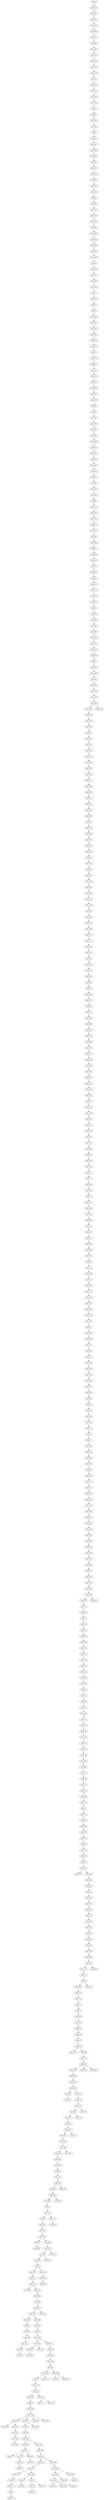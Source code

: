 digraph gen_erdos_ren_500_dfs_i {
  nodo_151 -> nodo_235;
  nodo_264 -> nodo_148;
  nodo_474 -> nodo_298;
  nodo_344 -> nodo_223;
  nodo_487 -> nodo_33;
  nodo_359 -> nodo_74;
  nodo_135 -> nodo_352;
  nodo_405 -> nodo_58;
  nodo_238 -> nodo_414;
  nodo_216 -> nodo_233;
  nodo_452 -> nodo_40;
  nodo_434 -> nodo_384;
  nodo_348 -> nodo_56;
  nodo_201 -> nodo_245;
  nodo_168 -> nodo_185;
  nodo_200 -> nodo_36;
  nodo_12 -> nodo_321;
  nodo_67 -> nodo_226;
  nodo_120 -> nodo_26;
  nodo_292 -> nodo_60;
  nodo_391 -> nodo_337;
  nodo_280 -> nodo_279;
  nodo_52 -> nodo_358;
  nodo_489 -> nodo_277;
  nodo_158 -> nodo_477;
  nodo_28 -> nodo_364;
  nodo_154 -> nodo_42;
  nodo_217 -> nodo_292;
  nodo_286 -> nodo_314;
  nodo_281 -> nodo_20;
  nodo_323 -> nodo_197;
  nodo_450 -> nodo_96;
  nodo_191 -> nodo_127;
  nodo_271 -> nodo_206;
  nodo_337 -> nodo_37;
  nodo_361 -> nodo_140;
  nodo_284 -> nodo_5;
  nodo_35 -> nodo_324;
  nodo_262 -> nodo_310;
  nodo_17 -> nodo_6;
  nodo_383 -> nodo_7;
  nodo_36 -> nodo_136;
  nodo_273 -> nodo_290;
  nodo_198 -> nodo_85;
  nodo_182 -> nodo_240;
  nodo_157 -> nodo_438;
  nodo_404 -> nodo_65;
  nodo_175 -> nodo_173;
  nodo_368 -> nodo_243;
  nodo_4 -> nodo_227;
  nodo_21 -> nodo_259;
  nodo_448 -> nodo_200;
  nodo_135 -> nodo_483;
  nodo_152 -> nodo_123;
  nodo_234 -> nodo_54;
  nodo_345 -> nodo_151;
  nodo_127 -> nodo_381;
  nodo_49 -> nodo_402;
  nodo_59 -> nodo_335;
  nodo_367 -> nodo_458;
  nodo_411 -> nodo_285;
  nodo_248 -> nodo_112;
  nodo_240 -> nodo_395;
  nodo_73 -> nodo_97;
  nodo_449 -> nodo_128;
  nodo_497 -> nodo_167;
  nodo_239 -> nodo_147;
  nodo_279 -> nodo_174;
  nodo_139 -> nodo_92;
  nodo_30 -> nodo_244;
  nodo_306 -> nodo_480;
  nodo_314 -> nodo_366;
  nodo_202 -> nodo_492;
  nodo_392 -> nodo_178;
  nodo_362 -> nodo_265;
  nodo_426 -> nodo_187;
  nodo_360 -> nodo_410;
  nodo_330 -> nodo_479;
  nodo_399 -> nodo_397;
  nodo_308 -> nodo_4;
  nodo_149 -> nodo_211;
  nodo_20 -> nodo_247;
  nodo_313 -> nodo_393;
  nodo_495 -> nodo_348;
  nodo_326 -> nodo_411;
  nodo_480 -> nodo_131;
  nodo_441 -> nodo_271;
  nodo_27 -> nodo_8;
  nodo_85 -> nodo_372;
  nodo_457 -> nodo_288;
  nodo_128 -> nodo_354;
  nodo_487 -> nodo_400;
  nodo_424 -> nodo_466;
  nodo_346 -> nodo_255;
  nodo_110 -> nodo_426;
  nodo_49 -> nodo_424;
  nodo_92 -> nodo_286;
  nodo_9 -> nodo_71;
  nodo_391 -> nodo_263;
  nodo_165 -> nodo_15;
  nodo_246 -> nodo_57;
  nodo_134 -> nodo_497;
  nodo_225 -> nodo_34;
  nodo_15 -> nodo_9;
  nodo_26 -> nodo_404;
  nodo_13 -> nodo_220;
  nodo_86 -> nodo_89;
  nodo_128 -> nodo_387;
  nodo_0 -> nodo_156;
  nodo_38 -> nodo_16;
  nodo_131 -> nodo_38;
  nodo_29 -> nodo_141;
  nodo_218 -> nodo_383;
  nodo_420 -> nodo_133;
  nodo_492 -> nodo_190;
  nodo_99 -> nodo_116;
  nodo_425 -> nodo_398;
  nodo_398 -> nodo_326;
  nodo_119 -> nodo_409;
  nodo_76 -> nodo_301;
  nodo_416 -> nodo_64;
  nodo_402 -> nodo_101;
  nodo_384 -> nodo_135;
  nodo_68 -> nodo_272;
  nodo_50 -> nodo_418;
  nodo_66 -> nodo_442;
  nodo_473 -> nodo_472;
  nodo_222 -> nodo_318;
  nodo_112 -> nodo_114;
  nodo_14 -> nodo_149;
  nodo_462 -> nodo_47;
  nodo_18 -> nodo_105;
  nodo_312 -> nodo_155;
  nodo_455 -> nodo_487;
  nodo_81 -> nodo_98;
  nodo_375 -> nodo_169;
  nodo_35 -> nodo_389;
  nodo_102 -> nodo_248;
  nodo_245 -> nodo_210;
  nodo_449 -> nodo_32;
  nodo_180 -> nodo_208;
  nodo_403 -> nodo_448;
  nodo_428 -> nodo_157;
  nodo_77 -> nodo_461;
  nodo_25 -> nodo_300;
  nodo_355 -> nodo_144;
  nodo_414 -> nodo_61;
  nodo_173 -> nodo_246;
  nodo_169 -> nodo_283;
  nodo_45 -> nodo_443;
  nodo_282 -> nodo_382;
  nodo_498 -> nodo_373;
  nodo_69 -> nodo_457;
  nodo_170 -> nodo_3;
  nodo_301 -> nodo_28;
  nodo_63 -> nodo_158;
  nodo_125 -> nodo_219;
  nodo_325 -> nodo_309;
  nodo_181 -> nodo_41;
  nodo_162 -> nodo_161;
  nodo_227 -> nodo_273;
  nodo_105 -> nodo_224;
  nodo_190 -> nodo_175;
  nodo_105 -> nodo_469;
  nodo_460 -> nodo_53;
  nodo_148 -> nodo_117;
  nodo_227 -> nodo_12;
  nodo_118 -> nodo_376;
  nodo_6 -> nodo_468;
  nodo_206 -> nodo_252;
  nodo_133 -> nodo_370;
  nodo_201 -> nodo_307;
  nodo_203 -> nodo_236;
  nodo_278 -> nodo_183;
  nodo_373 -> nodo_336;
  nodo_235 -> nodo_182;
  nodo_289 -> nodo_230;
  nodo_176 -> nodo_129;
  nodo_121 -> nodo_66;
  nodo_218 -> nodo_340;
  nodo_188 -> nodo_330;
  nodo_83 -> nodo_49;
  nodo_277 -> nodo_275;
  nodo_130 -> nodo_343;
  nodo_40 -> nodo_83;
  nodo_147 -> nodo_203;
  nodo_61 -> nodo_344;
  nodo_54 -> nodo_325;
  nodo_132 -> nodo_339;
  nodo_3 -> nodo_435;
  nodo_74 -> nodo_345;
  nodo_19 -> nodo_489;
  nodo_469 -> nodo_311;
  nodo_135 -> nodo_48;
  nodo_440 -> nodo_488;
  nodo_369 -> nodo_320;
  nodo_419 -> nodo_361;
  nodo_447 -> nodo_495;
  nodo_311 -> nodo_453;
  nodo_419 -> nodo_433;
  nodo_353 -> nodo_229;
  nodo_204 -> nodo_267;
  nodo_53 -> nodo_473;
  nodo_78 -> nodo_186;
  nodo_126 -> nodo_110;
  nodo_252 -> nodo_205;
  nodo_461 -> nodo_281;
  nodo_7 -> nodo_284;
  nodo_410 -> nodo_313;
  nodo_5 -> nodo_437;
  nodo_210 -> nodo_261;
  nodo_60 -> nodo_386;
  nodo_476 -> nodo_152;
  nodo_247 -> nodo_493;
  nodo_75 -> nodo_126;
  nodo_153 -> nodo_270;
  nodo_453 -> nodo_422;
  nodo_80 -> nodo_209;
  nodo_111 -> nodo_375;
  nodo_90 -> nodo_293;
  nodo_389 -> nodo_417;
  nodo_98 -> nodo_256;
  nodo_144 -> nodo_51;
  nodo_274 -> nodo_113;
  nodo_295 -> nodo_13;
  nodo_283 -> nodo_299;
  nodo_189 -> nodo_106;
  nodo_269 -> nodo_268;
  nodo_449 -> nodo_390;
  nodo_174 -> nodo_484;
  nodo_6 -> nodo_145;
  nodo_11 -> nodo_377;
  nodo_82 -> nodo_143;
  nodo_434 -> nodo_162;
  nodo_389 -> nodo_322;
  nodo_260 -> nodo_391;
  nodo_437 -> nodo_22;
  nodo_232 -> nodo_369;
  nodo_496 -> nodo_449;
  nodo_397 -> nodo_380;
  nodo_225 -> nodo_212;
  nodo_381 -> nodo_346;
  nodo_449 -> nodo_160;
  nodo_374 -> nodo_439;
  nodo_413 -> nodo_78;
  nodo_327 -> nodo_399;
  nodo_166 -> nodo_405;
  nodo_155 -> nodo_79;
  nodo_275 -> nodo_250;
  nodo_268 -> nodo_342;
  nodo_481 -> nodo_67;
  nodo_72 -> nodo_84;
  nodo_233 -> nodo_168;
  nodo_379 -> nodo_462;
  nodo_349 -> nodo_287;
  nodo_355 -> nodo_432;
  nodo_481 -> nodo_50;
  nodo_212 -> nodo_102;
  nodo_194 -> nodo_68;
  nodo_230 -> nodo_194;
  nodo_47 -> nodo_327;
  nodo_365 -> nodo_76;
  nodo_95 -> nodo_463;
  nodo_146 -> nodo_440;
  nodo_114 -> nodo_416;
  nodo_244 -> nodo_360;
  nodo_412 -> nodo_415;
  nodo_376 -> nodo_86;
  nodo_310 -> nodo_19;
  nodo_453 -> nodo_103;
  nodo_459 -> nodo_312;
  nodo_32 -> nodo_329;
  nodo_470 -> nodo_146;
  nodo_318 -> nodo_94;
  nodo_1 -> nodo_228;
  nodo_356 -> nodo_464;
  nodo_319 -> nodo_63;
  nodo_249 -> nodo_408;
  nodo_300 -> nodo_429;
  nodo_332 -> nodo_456;
  nodo_58 -> nodo_14;
  nodo_484 -> nodo_347;
  nodo_40 -> nodo_104;
  nodo_211 -> nodo_406;
  nodo_32 -> nodo_81;
  nodo_315 -> nodo_428;
  nodo_253 -> nodo_154;
  nodo_453 -> nodo_499;
  nodo_243 -> nodo_341;
  nodo_65 -> nodo_180;
  nodo_171 -> nodo_234;
  nodo_276 -> nodo_374;
  nodo_73 -> nodo_385;
  nodo_454 -> nodo_176;
  nodo_108 -> nodo_282;
  nodo_446 -> nodo_295;
  nodo_456 -> nodo_82;
  nodo_387 -> nodo_232;
  nodo_2 -> nodo_357;
  nodo_468 -> nodo_115;
  nodo_422 -> nodo_289;
  nodo_364 -> nodo_269;
  nodo_43 -> nodo_70;
  nodo_8 -> nodo_444;
  nodo_178 -> nodo_363;
  nodo_388 -> nodo_80;
  nodo_445 -> nodo_88;
  nodo_335 -> nodo_184;
  nodo_302 -> nodo_159;
  nodo_380 -> nodo_239;
  nodo_261 -> nodo_371;
  nodo_194 -> nodo_274;
  nodo_342 -> nodo_253;
  nodo_261 -> nodo_130;
  nodo_107 -> nodo_266;
  nodo_358 -> nodo_165;
  nodo_117 -> nodo_276;
  nodo_394 -> nodo_332;
  nodo_378 -> nodo_72;
  nodo_309 -> nodo_170;
  nodo_432 -> nodo_177;
  nodo_87 -> nodo_315;
  nodo_356 -> nodo_396;
  nodo_172 -> nodo_125;
  nodo_333 -> nodo_441;
  nodo_458 -> nodo_413;
  nodo_406 -> nodo_213;
  nodo_331 -> nodo_10;
  nodo_62 -> nodo_445;
  nodo_33 -> nodo_196;
  nodo_124 -> nodo_296;
  nodo_430 -> nodo_218;
  nodo_207 -> nodo_30;
  nodo_116 -> nodo_231;
  nodo_431 -> nodo_491;
  nodo_427 -> nodo_207;
  nodo_94 -> nodo_238;
  nodo_317 -> nodo_447;
  nodo_324 -> nodo_1;
  nodo_56 -> nodo_222;
  nodo_305 -> nodo_73;
  nodo_228 -> nodo_355;
  nodo_479 -> nodo_29;
  nodo_242 -> nodo_18;
  nodo_89 -> nodo_490;
  nodo_341 -> nodo_43;
  nodo_41 -> nodo_474;
  nodo_209 -> nodo_308;
  nodo_477 -> nodo_446;
  nodo_31 -> nodo_62;
  nodo_258 -> nodo_419;
  nodo_123 -> nodo_475;
  nodo_220 -> nodo_27;
  nodo_265 -> nodo_328;
  nodo_296 -> nodo_87;
  nodo_258 -> nodo_401;
  nodo_334 -> nodo_108;
  nodo_297 -> nodo_425;
  nodo_219 -> nodo_25;
  nodo_432 -> nodo_193;
  nodo_137 -> nodo_430;
  nodo_323 -> nodo_451;
  nodo_101 -> nodo_225;
  nodo_229 -> nodo_163;
  nodo_106 -> nodo_249;
  nodo_324 -> nodo_257;
  nodo_464 -> nodo_294;
  nodo_401 -> nodo_24;
  nodo_195 -> nodo_291;
  nodo_73 -> nodo_353;
  nodo_298 -> nodo_21;
  nodo_339 -> nodo_242;
  nodo_39 -> nodo_164;
  nodo_256 -> nodo_305;
  nodo_156 -> nodo_333;
  nodo_395 -> nodo_181;
  nodo_463 -> nodo_367;
  nodo_328 -> nodo_55;
  nodo_442 -> nodo_303;
  nodo_493 -> nodo_423;
  nodo_236 -> nodo_412;
  nodo_213 -> nodo_420;
  nodo_185 -> nodo_394;
  nodo_113 -> nodo_450;
  nodo_141 -> nodo_221;
  nodo_351 -> nodo_254;
  nodo_407 -> nodo_214;
  nodo_293 -> nodo_118;
  nodo_467 -> nodo_498;
  nodo_109 -> nodo_237;
  nodo_205 -> nodo_302;
  nodo_70 -> nodo_359;
  nodo_186 -> nodo_44;
  nodo_251 -> nodo_172;
  nodo_366 -> nodo_478;
  nodo_466 -> nodo_100;
  nodo_457 -> nodo_403;
  nodo_167 -> nodo_2;
  nodo_299 -> nodo_431;
  nodo_435 -> nodo_467;
  nodo_184 -> nodo_459;
  nodo_370 -> nodo_23;
  nodo_423 -> nodo_460;
  nodo_266 -> nodo_39;
  nodo_400 -> nodo_452;
  nodo_285 -> nodo_124;
  nodo_408 -> nodo_138;
  nodo_142 -> nodo_139;
  nodo_471 -> nodo_465;
  nodo_393 -> nodo_111;
  nodo_23 -> nodo_470;
  nodo_450 -> nodo_201;
  nodo_303 -> nodo_93;
  nodo_377 -> nodo_316;
  nodo_84 -> nodo_436;
  nodo_57 -> nodo_350;
  nodo_409 -> nodo_280;
  nodo_122 -> nodo_476;
  nodo_64 -> nodo_306;
  nodo_436 -> nodo_132;
  nodo_350 -> nodo_349;
  nodo_214 -> nodo_362;
  nodo_254 -> nodo_31;
  nodo_443 -> nodo_75;
  nodo_385 -> nodo_482;
  nodo_112 -> nodo_421;
  nodo_490 -> nodo_427;
  nodo_256 -> nodo_338;
  nodo_51 -> nodo_496;
  nodo_223 -> nodo_142;
  nodo_150 -> nodo_262;
  nodo_231 -> nodo_69;
  nodo_42 -> nodo_119;
  nodo_444 -> nodo_191;
  nodo_291 -> nodo_35;
  nodo_255 -> nodo_11;
  nodo_129 -> nodo_258;
  nodo_270 -> nodo_215;
  nodo_438 -> nodo_365;
  nodo_363 -> nodo_471;
  nodo_209 -> nodo_485;
  nodo_55 -> nodo_46;
  nodo_88 -> nodo_91;
  nodo_465 -> nodo_216;
  nodo_46 -> nodo_52;
  nodo_494 -> nodo_150;
  nodo_197 -> nodo_17;
  nodo_22 -> nodo_486;
  nodo_208 -> nodo_323;
  nodo_472 -> nodo_368;
  nodo_418 -> nodo_199;
  nodo_386 -> nodo_331;
  nodo_267 -> nodo_59;
  nodo_429 -> nodo_202;
  nodo_439 -> nodo_166;
  nodo_159 -> nodo_188;
  nodo_486 -> nodo_264;
  nodo_259 -> nodo_278;
  nodo_237 -> nodo_379;
  nodo_114 -> nodo_454;
  nodo_164 -> nodo_120;
  nodo_250 -> nodo_392;
  nodo_338 -> nodo_260;
  nodo_491 -> nodo_204;
  nodo_372 -> nodo_388;
  nodo_382 -> nodo_45;
  nodo_388 -> nodo_179;
  nodo_478 -> nodo_319;
  nodo_136 -> nodo_107;
  nodo_415 -> nodo_121;
  nodo_93 -> nodo_122;
  nodo_475 -> nodo_95;
  nodo_215 -> nodo_109;
  nodo_408 -> nodo_334;
  nodo_452 -> nodo_192;
  nodo_143 -> nodo_137;
  nodo_336 -> nodo_99;
  nodo_316 -> nodo_153;
  nodo_10 -> nodo_77;
  nodo_321 -> nodo_455;
  nodo_50 -> nodo_241;
  nodo_24 -> nodo_195;
  nodo_44 -> nodo_251;
  nodo_37 -> nodo_134;
  nodo_91 -> nodo_317;
  nodo_79 -> nodo_217;
  nodo_187 -> nodo_297;
  nodo_384 -> nodo_304;
  nodo_263 -> nodo_434;
  nodo_343 -> nodo_356;
  nodo_71 -> nodo_494;
  nodo_488 -> nodo_171;
  nodo_294 -> nodo_198;
  nodo_287 -> nodo_189;
  nodo_37 -> nodo_481;
  nodo_221 -> nodo_351;
  nodo_115 -> nodo_378;
  nodo_183 -> nodo_407;
  nodo_347 -> nodo_90;
}